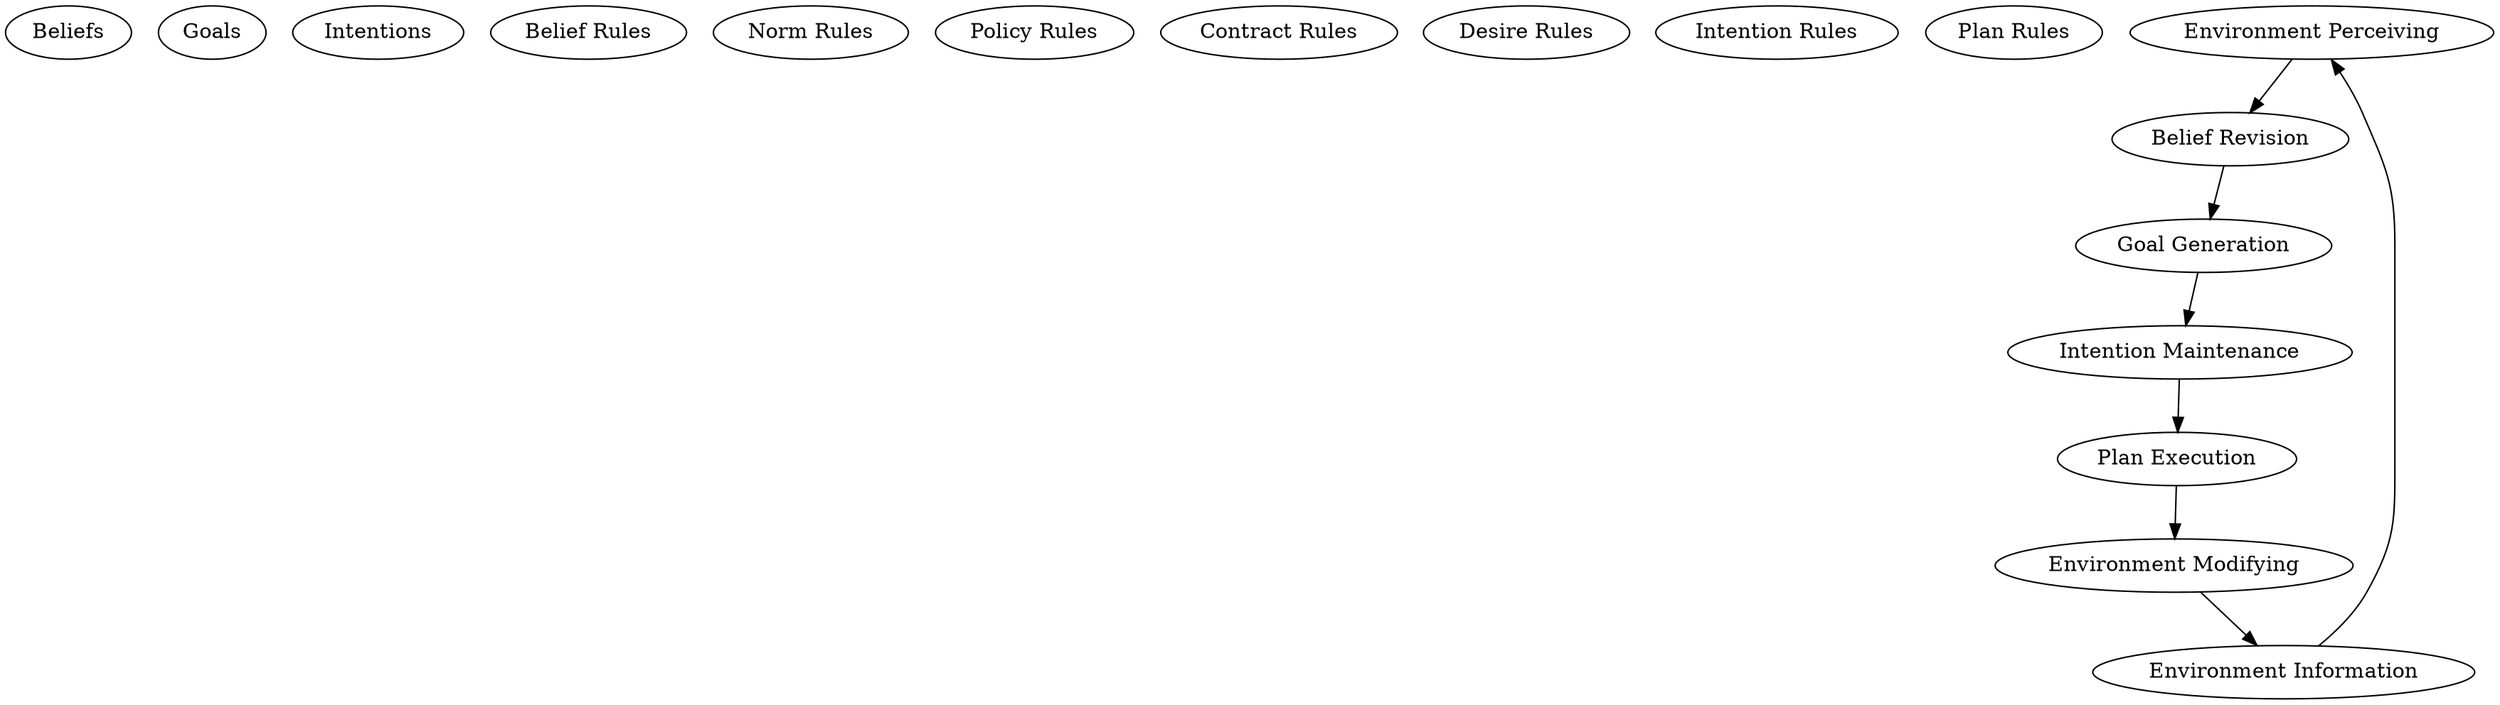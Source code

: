 digraph {
    subgraph {
        label = "Mental States";
        "Beliefs";
        "Goals";
        "Intentions";
    }

    subgraph {
        label = "Knowledge Repository";
        "Belief Rules";
        "Norm Rules";
        "Policy Rules";
        "Contract Rules";
        "Desire Rules";
        "Intention Rules";
        "Plan Rules";
    }

    "Environment Perceiving";
    "Belief Revision";
    "Goal Generation";
    "Intention Maintenance";
    "Plan Execution";
    "Environment Modifying";
    "Environment Information";

    "Environment Perceiving" -> "Belief Revision" -> "Goal Generation" -> "Intention Maintenance" -> "Plan Execution";
    "Plan Execution" -> "Environment Modifying" -> "Environment Information" -> "Environment Perceiving";
}
